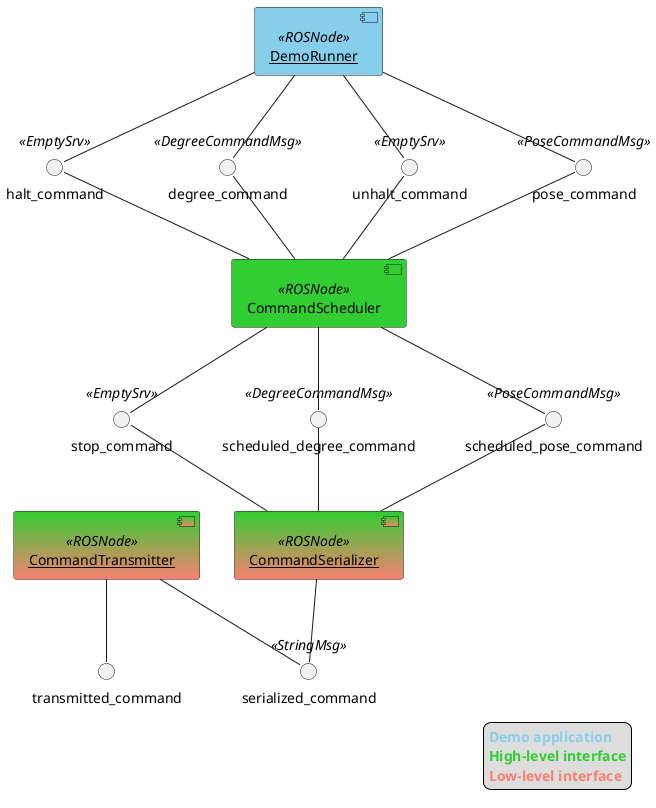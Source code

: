 @startuml

interface halt_command <<EmptySrv>>
interface degree_command <<DegreeCommandMsg>>
interface unhalt_command <<EmptySrv>>
interface pose_command <<PoseCommandMsg>>
interface stop_command <<EmptySrv>>
interface scheduled_degree_command <<DegreeCommandMsg>>
interface scheduled_pose_command <<PoseCommandMsg>>
interface transmitted_command
interface serialized_command <<StringMsg>>

component CommandScheduler <<ROSNode>> #LimeGreen
component "<u>DemoRunner</u>" <<ROSNode>> as DemoRunner #SkyBlue
component "<u>CommandSerializer</u>" <<ROSNode>> as CommandSerializer #LimeGreen-Salmon
component "<u>CommandTransmitter</u>" <<ROSNode>> as CommandTransmitter #LimeGreen-Salmon

DemoRunner -- halt_command
DemoRunner -- degree_command
DemoRunner -- unhalt_command
DemoRunner -- pose_command
halt_command -- CommandScheduler
unhalt_command -- CommandScheduler
pose_command -- CommandScheduler
degree_command -- CommandScheduler
CommandScheduler -- stop_command
CommandScheduler -- scheduled_degree_command
CommandScheduler -- scheduled_pose_command
CommandTransmitter -- transmitted_command
stop_command -- CommandSerializer
CommandSerializer -- serialized_command
serialized_command -up- CommandTransmitter
scheduled_degree_command -- CommandSerializer
scheduled_pose_command -- CommandSerializer

legend right
  <b><color:SkyBlue>Demo application</color></b>
  <b><color:LimeGreen>High-level interface</color></b>
  <b><color:Salmon>Low-level interface</color></b>
endlegend

@enduml
